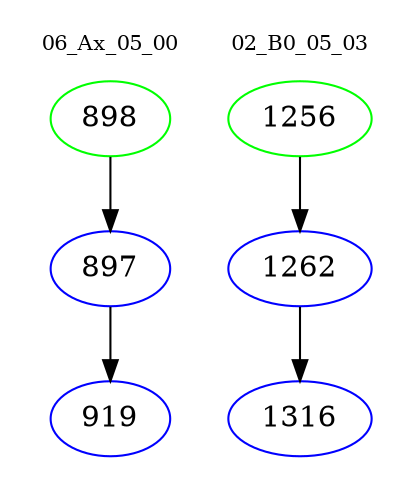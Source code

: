 digraph{
subgraph cluster_0 {
color = white
label = "06_Ax_05_00";
fontsize=10;
T0_898 [label="898", color="green"]
T0_898 -> T0_897 [color="black"]
T0_897 [label="897", color="blue"]
T0_897 -> T0_919 [color="black"]
T0_919 [label="919", color="blue"]
}
subgraph cluster_1 {
color = white
label = "02_B0_05_03";
fontsize=10;
T1_1256 [label="1256", color="green"]
T1_1256 -> T1_1262 [color="black"]
T1_1262 [label="1262", color="blue"]
T1_1262 -> T1_1316 [color="black"]
T1_1316 [label="1316", color="blue"]
}
}

